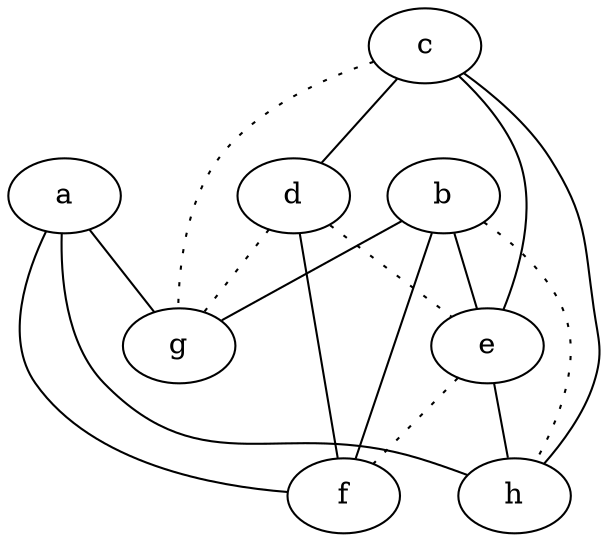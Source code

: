graph {
a -- f;
a -- g;
a -- h;
b -- e;
b -- f;
b -- g;
b -- h [style=dotted];
c -- d;
c -- e;
c -- g [style=dotted];
c -- h;
d -- e [style=dotted];
d -- f;
d -- g [style=dotted];
e -- f [style=dotted];
e -- h;
}
